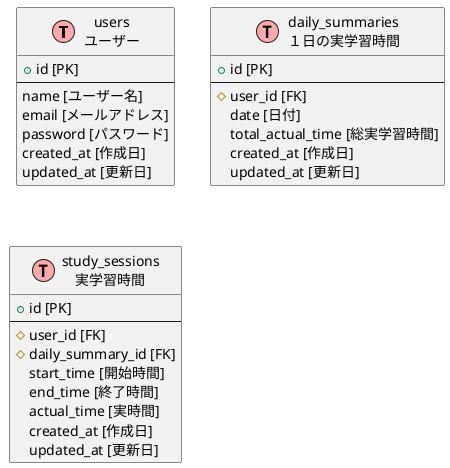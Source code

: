 @startuml tables

!define Table(name,desc) entity name as "desc" << (T,#FFAAAA) >>

Table(users,"users\nユーザー") {
  + id [PK]
  --
  name [ユーザー名]
  email [メールアドレス]
  password [パスワード]
  created_at [作成日]
  updated_at [更新日]
}

' 2次開発に回す
' Table(goals,"goals\n学習目標時間") {
'   + id [PK]
'   --
'   # user_id [FK]
'   day_of_week [曜日]
'   target_time [目標学習時間]
'   created_at [作成日]
'   updated_at [更新日]
' }

Table(daily_summaries,"daily_summaries\n１日の実学習時間") {
  + id [PK]
  --
  # user_id [FK]
  date [日付]
  total_actual_time [総実学習時間]
  created_at [作成日]
  updated_at [更新日]
}

Table(study_sessions,"study_sessions\n実学習時間") {
  + id [PK]
  --
  # user_id [FK]
  # daily_summary_id [FK]
  start_time [開始時間]
  end_time [終了時間]
  actual_time [実時間]
  created_at [作成日]
  updated_at [更新日]
}

@enduml
